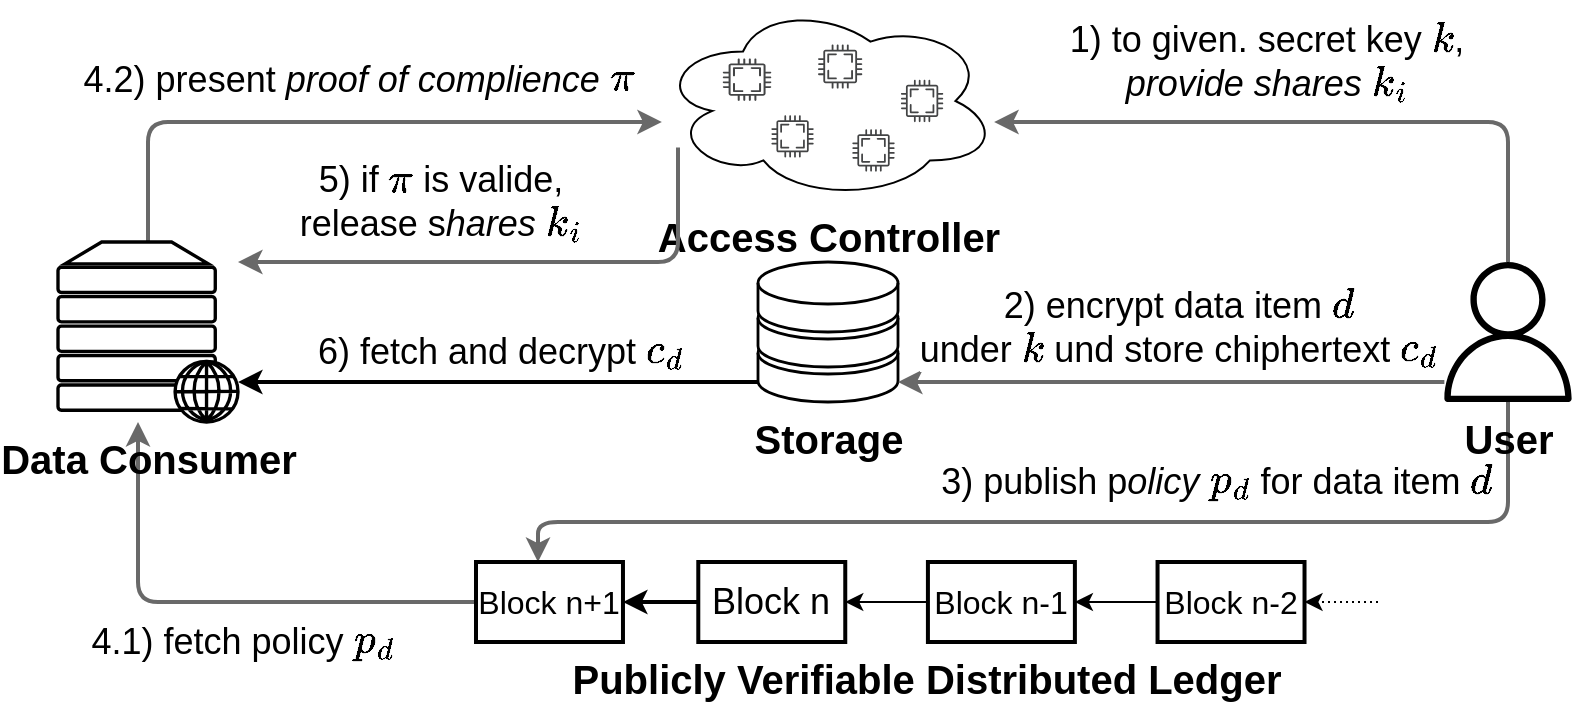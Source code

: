 <mxfile>
    <diagram id="qOfLsTkaPFJ4uB4mqd7r" name="Page-1">
        <mxGraphModel dx="814" dy="745" grid="1" gridSize="10" guides="1" tooltips="1" connect="1" arrows="1" fold="1" page="0" pageScale="1" pageWidth="850" pageHeight="1100" math="1" shadow="0">
            <root>
                <mxCell id="0"/>
                <mxCell id="1" parent="0"/>
                <mxCell id="38" value="Access Controller" style="group;rounded=0;glass=0;shadow=0;imageAspect=1;verticalAlign=top;html=1;labelPosition=center;verticalLabelPosition=bottom;align=center;fillColor=none;strokeWidth=2;fontSize=20;fontStyle=1" parent="1" vertex="1" connectable="0">
                    <mxGeometry x="340" y="400" width="170" height="99" as="geometry"/>
                </mxCell>
                <mxCell id="39" value="" style="ellipse;shape=cloud;whiteSpace=wrap;html=1;fillColor=none;fontSize=18;" parent="38" vertex="1">
                    <mxGeometry width="170" height="99" as="geometry"/>
                </mxCell>
                <mxCell id="40" value="" style="sketch=0;pointerEvents=1;shadow=0;dashed=0;html=1;strokeColor=none;fillColor=#434445;labelPosition=center;verticalLabelPosition=bottom;verticalAlign=top;align=center;outlineConnect=0;shape=mxgraph.vvd.cpu;fontSize=18;" parent="38" vertex="1">
                    <mxGeometry x="32.381" y="28.286" width="24.286" height="21.214" as="geometry"/>
                </mxCell>
                <mxCell id="41" value="" style="sketch=0;pointerEvents=1;shadow=0;dashed=0;html=1;strokeColor=none;fillColor=#434445;aspect=fixed;labelPosition=center;verticalLabelPosition=bottom;verticalAlign=top;align=center;outlineConnect=0;shape=mxgraph.vvd.cpu;fontSize=18;" parent="38" vertex="1">
                    <mxGeometry x="80" y="21.21" width="22.17" height="22.17" as="geometry"/>
                </mxCell>
                <mxCell id="42" value="" style="sketch=0;pointerEvents=1;shadow=0;dashed=0;html=1;strokeColor=none;fillColor=#434445;aspect=fixed;labelPosition=center;verticalLabelPosition=bottom;verticalAlign=top;align=center;outlineConnect=0;shape=mxgraph.vvd.cpu;fontSize=18;" parent="38" vertex="1">
                    <mxGeometry x="97.143" y="63.643" width="21.214" height="21.214" as="geometry"/>
                </mxCell>
                <mxCell id="43" value="" style="sketch=0;pointerEvents=1;shadow=0;dashed=0;html=1;strokeColor=none;fillColor=#434445;aspect=fixed;labelPosition=center;verticalLabelPosition=bottom;verticalAlign=top;align=center;outlineConnect=0;shape=mxgraph.vvd.cpu;fontSize=18;" parent="38" vertex="1">
                    <mxGeometry x="56.667" y="56.571" width="21.214" height="21.214" as="geometry"/>
                </mxCell>
                <mxCell id="44" value="" style="sketch=0;pointerEvents=1;shadow=0;dashed=0;html=1;strokeColor=none;fillColor=#434445;aspect=fixed;labelPosition=center;verticalLabelPosition=bottom;verticalAlign=top;align=center;outlineConnect=0;shape=mxgraph.vvd.cpu;fontSize=18;" parent="38" vertex="1">
                    <mxGeometry x="121.429" y="38.893" width="21.214" height="21.214" as="geometry"/>
                </mxCell>
                <mxCell id="45" value="Storage" style="verticalAlign=top;verticalLabelPosition=bottom;labelPosition=center;align=center;html=1;outlineConnect=0;gradientDirection=north;strokeWidth=2;shape=mxgraph.networks.storage;fontSize=20;fontStyle=1" parent="1" vertex="1">
                    <mxGeometry x="390" y="530" width="70" height="70" as="geometry"/>
                </mxCell>
                <mxCell id="46" value="&lt;font style=&quot;font-size: 18px;&quot;&gt;1) to given. secret key `k`,&lt;br style=&quot;font-size: 18px;&quot;&gt;&lt;i style=&quot;font-size: 18px;&quot;&gt;provide shares&lt;/i&gt;&amp;nbsp;`k_i`&lt;/font&gt;" style="endArrow=classic;html=1;strokeWidth=2;edgeStyle=elbowEdgeStyle;elbow=vertical;fontSize=18;strokeColor=#696969;" parent="1" source="64" target="39" edge="1">
                    <mxGeometry x="0.167" y="-30" width="50" height="50" relative="1" as="geometry">
                        <mxPoint x="300" y="700" as="sourcePoint"/>
                        <mxPoint x="350" y="650" as="targetPoint"/>
                        <Array as="points">
                            <mxPoint x="670" y="460"/>
                            <mxPoint x="590" y="430"/>
                            <mxPoint x="580" y="440"/>
                            <mxPoint x="640" y="450"/>
                        </Array>
                        <mxPoint as="offset"/>
                    </mxGeometry>
                </mxCell>
                <mxCell id="47" value="&lt;font style=&quot;font-size: 18px;&quot;&gt;2) encrypt data item `d`&lt;br style=&quot;font-size: 18px;&quot;&gt;under `k` und store chiphertext `c_d`&lt;/font&gt;" style="endArrow=classic;html=1;strokeWidth=2;fontSize=18;strokeColor=#696969;edgeStyle=orthogonalEdgeStyle;" parent="1" source="64" target="45" edge="1">
                    <mxGeometry x="-0.016" y="-27" width="50" height="50" relative="1" as="geometry">
                        <mxPoint x="692.545" y="590.661" as="sourcePoint"/>
                        <mxPoint x="433.803" y="486.015" as="targetPoint"/>
                        <mxPoint x="1" as="offset"/>
                        <Array as="points">
                            <mxPoint x="590" y="590"/>
                            <mxPoint x="590" y="590"/>
                        </Array>
                    </mxGeometry>
                </mxCell>
                <mxCell id="48" value="&lt;font style=&quot;font-size: 18px;&quot;&gt;3) publish p&lt;i style=&quot;font-size: 18px;&quot;&gt;olicy&lt;/i&gt; `p_d` for data item `d`&lt;/font&gt;" style="endArrow=classic;html=1;strokeWidth=2;edgeStyle=orthogonalEdgeStyle;fontSize=18;rounded=1;strokeColor=#696969;" parent="1" source="64" target="62" edge="1">
                    <mxGeometry x="-0.274" y="-20" width="50" height="50" relative="1" as="geometry">
                        <mxPoint x="692.545" y="590.661" as="sourcePoint"/>
                        <mxPoint x="450" y="720" as="targetPoint"/>
                        <Array as="points">
                            <mxPoint x="765" y="660"/>
                            <mxPoint x="280" y="660"/>
                        </Array>
                        <mxPoint x="-1" as="offset"/>
                    </mxGeometry>
                </mxCell>
                <mxCell id="49" value="&lt;font style=&quot;font-size: 18px;&quot;&gt;4.1) fetch policy `p_d`&lt;/font&gt;" style="endArrow=classic;html=1;strokeWidth=2;edgeStyle=elbowEdgeStyle;fontSize=18;strokeColor=#696969;" parent="1" source="62" target="65" edge="1">
                    <mxGeometry x="-0.094" y="20" width="50" height="50" relative="1" as="geometry">
                        <mxPoint x="692.545" y="616.45" as="sourcePoint"/>
                        <mxPoint x="319" y="737.082" as="targetPoint"/>
                        <Array as="points">
                            <mxPoint x="80" y="700"/>
                            <mxPoint x="80" y="680"/>
                        </Array>
                        <mxPoint as="offset"/>
                    </mxGeometry>
                </mxCell>
                <mxCell id="50" value="" style="endArrow=classic;strokeWidth=2;edgeStyle=elbowEdgeStyle;elbow=vertical;fontSize=18;fontStyle=0;strokeColor=#696969;" parent="1" source="65" target="39" edge="1">
                    <mxGeometry x="0.044" y="20" width="50" height="50" relative="1" as="geometry">
                        <mxPoint x="262.448" y="730" as="sourcePoint"/>
                        <mxPoint x="204.517" y="660" as="targetPoint"/>
                        <Array as="points">
                            <mxPoint x="160" y="460"/>
                            <mxPoint x="280" y="430"/>
                            <mxPoint x="280" y="450"/>
                        </Array>
                        <mxPoint as="offset"/>
                    </mxGeometry>
                </mxCell>
                <mxCell id="51" value="&lt;font style=&quot;font-size: 18px;&quot;&gt;4.2) present&amp;nbsp;&lt;i style=&quot;font-size: 18px;&quot;&gt;proof of complience&lt;/i&gt;&amp;nbsp;\(\pi\)&lt;/font&gt;" style="edgeLabel;html=1;align=center;verticalAlign=middle;resizable=0;points=[];fontSize=18;" parent="50" vertex="1" connectable="0">
                    <mxGeometry x="0.105" relative="1" as="geometry">
                        <mxPoint x="-10" y="-21" as="offset"/>
                    </mxGeometry>
                </mxCell>
                <mxCell id="52" value="&lt;font style=&quot;font-size: 18px;&quot;&gt;5) if \(\pi\) is valide,&lt;br style=&quot;font-size: 18px;&quot;&gt;release s&lt;i style=&quot;font-size: 18px;&quot;&gt;hares&lt;/i&gt;&amp;nbsp;`k_i`&lt;br style=&quot;font-size: 18px;&quot;&gt;&lt;/font&gt;" style="endArrow=classic;html=1;strokeWidth=2;edgeStyle=elbowEdgeStyle;elbow=vertical;fontSize=18;strokeColor=#696969;" parent="1" source="39" target="65" edge="1">
                    <mxGeometry x="0.275" y="-30" width="50" height="50" relative="1" as="geometry">
                        <mxPoint x="150" y="550" as="sourcePoint"/>
                        <mxPoint x="250" y="595" as="targetPoint"/>
                        <Array as="points">
                            <mxPoint x="350" y="530"/>
                            <mxPoint x="340" y="530"/>
                            <mxPoint x="360" y="530"/>
                            <mxPoint x="350" y="530"/>
                            <mxPoint x="380" y="510"/>
                        </Array>
                        <mxPoint as="offset"/>
                    </mxGeometry>
                </mxCell>
                <mxCell id="53" value="&lt;font style=&quot;font-size: 18px;&quot;&gt;6) fetch and decrypt `c_d`&lt;/font&gt;" style="endArrow=classic;html=1;strokeWidth=2;fontSize=18;edgeStyle=elbowEdgeStyle;elbow=vertical;" parent="1" source="45" target="65" edge="1">
                    <mxGeometry x="-0.006" y="-15" width="50" height="50" relative="1" as="geometry">
                        <mxPoint x="692.545" y="575" as="sourcePoint"/>
                        <mxPoint x="485" y="575" as="targetPoint"/>
                        <mxPoint as="offset"/>
                        <Array as="points">
                            <mxPoint x="260" y="590"/>
                        </Array>
                    </mxGeometry>
                </mxCell>
                <mxCell id="54" value="Publicly Verifiable Distributed Ledger" style="group;verticalAlign=top;labelPosition=center;verticalLabelPosition=bottom;align=center;fontSize=20;fontStyle=1" parent="1" vertex="1" connectable="0">
                    <mxGeometry x="249" y="680" width="451" height="40" as="geometry"/>
                </mxCell>
                <mxCell id="55" value="" style="group;verticalAlign=top;labelPosition=center;verticalLabelPosition=bottom;align=center;fontSize=16;" parent="54" vertex="1" connectable="0">
                    <mxGeometry x="111.143" width="339.857" height="40" as="geometry"/>
                </mxCell>
                <mxCell id="56" value="Block n" style="rounded=0;whiteSpace=wrap;html=1;strokeWidth=2;glass=0;shadow=0;fillStyle=auto;fillColor=none;fontSize=18;" parent="55" vertex="1">
                    <mxGeometry width="73.483" height="40" as="geometry"/>
                </mxCell>
                <mxCell id="57" value="Block n-1" style="rounded=0;whiteSpace=wrap;html=1;strokeWidth=2;glass=0;shadow=0;fillStyle=auto;fillColor=none;fontSize=16;" parent="55" vertex="1">
                    <mxGeometry x="114.817" width="73.483" height="40" as="geometry"/>
                </mxCell>
                <mxCell id="58" value="Block n-2" style="rounded=0;whiteSpace=wrap;html=1;strokeWidth=2;glass=0;shadow=0;fillStyle=auto;fillColor=none;fontSize=16;" parent="55" vertex="1">
                    <mxGeometry x="229.633" width="73.483" height="40" as="geometry"/>
                </mxCell>
                <mxCell id="59" value="" style="endArrow=classic;html=1;fontSize=18;" parent="55" source="58" target="57" edge="1">
                    <mxGeometry width="50" height="50" relative="1" as="geometry">
                        <mxPoint x="367.413" y="30" as="sourcePoint"/>
                        <mxPoint x="312.301" y="30" as="targetPoint"/>
                    </mxGeometry>
                </mxCell>
                <mxCell id="60" value="" style="endArrow=classic;html=1;fontSize=18;" parent="55" source="57" target="56" edge="1">
                    <mxGeometry width="50" height="50" relative="1" as="geometry">
                        <mxPoint x="238.819" y="30" as="sourcePoint"/>
                        <mxPoint x="197.485" y="30" as="targetPoint"/>
                    </mxGeometry>
                </mxCell>
                <mxCell id="61" value="" style="endArrow=classic;html=1;dashed=1;dashPattern=1 2;fontSize=18;" parent="55" target="58" edge="1">
                    <mxGeometry width="50" height="50" relative="1" as="geometry">
                        <mxPoint x="339.857" y="20" as="sourcePoint"/>
                        <mxPoint x="197.485" y="30" as="targetPoint"/>
                    </mxGeometry>
                </mxCell>
                <mxCell id="62" value="Block n+1" style="rounded=0;whiteSpace=wrap;html=1;strokeWidth=2;glass=0;shadow=0;fillStyle=auto;fillColor=none;fontSize=16;" parent="54" vertex="1">
                    <mxGeometry width="73.483" height="40" as="geometry"/>
                </mxCell>
                <mxCell id="63" value="" style="edgeStyle=none;html=1;strokeWidth=2;fontSize=18;" parent="54" source="56" target="62" edge="1">
                    <mxGeometry relative="1" as="geometry"/>
                </mxCell>
                <mxCell id="64" value="User" style="sketch=0;outlineConnect=0;dashed=0;verticalLabelPosition=bottom;verticalAlign=top;align=center;html=1;fontSize=20;fontStyle=1;aspect=fixed;pointerEvents=1;shape=mxgraph.aws4.user;fillStyle=auto;strokeWidth=4;fillColor=#000000;" parent="1" vertex="1">
                    <mxGeometry x="730" y="530" width="70" height="70" as="geometry"/>
                </mxCell>
                <mxCell id="65" value="&lt;font style=&quot;font-size: 20px;&quot;&gt;Data Consumer&lt;/font&gt;" style="verticalAlign=top;verticalLabelPosition=bottom;labelPosition=center;align=center;html=1;outlineConnect=0;gradientDirection=north;strokeWidth=2;shape=mxgraph.networks.web_server;fontSize=20;fontStyle=1" parent="1" vertex="1">
                    <mxGeometry x="40" y="520" width="90" height="90" as="geometry"/>
                </mxCell>
            </root>
        </mxGraphModel>
    </diagram>
</mxfile>